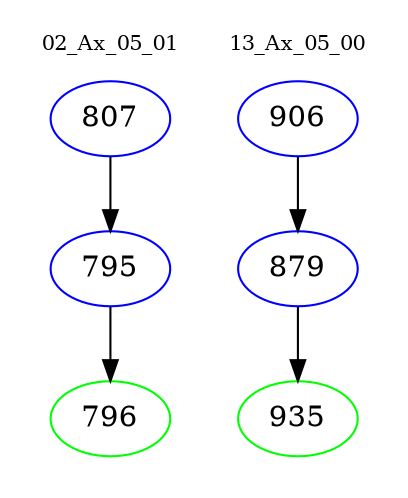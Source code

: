 digraph{
subgraph cluster_0 {
color = white
label = "02_Ax_05_01";
fontsize=10;
T0_807 [label="807", color="blue"]
T0_807 -> T0_795 [color="black"]
T0_795 [label="795", color="blue"]
T0_795 -> T0_796 [color="black"]
T0_796 [label="796", color="green"]
}
subgraph cluster_1 {
color = white
label = "13_Ax_05_00";
fontsize=10;
T1_906 [label="906", color="blue"]
T1_906 -> T1_879 [color="black"]
T1_879 [label="879", color="blue"]
T1_879 -> T1_935 [color="black"]
T1_935 [label="935", color="green"]
}
}
